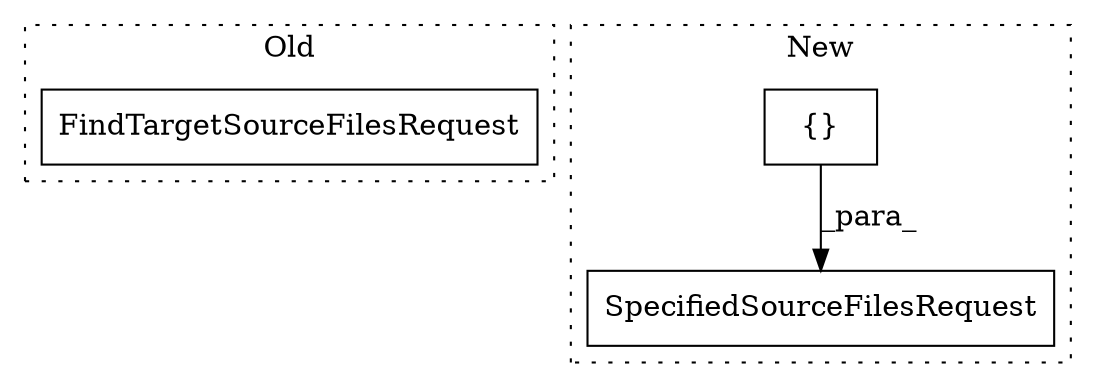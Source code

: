 digraph G {
subgraph cluster0 {
1 [label="FindTargetSourceFilesRequest" a="32" s="3439,3487" l="29,1" shape="box"];
label = "Old";
style="dotted";
}
subgraph cluster1 {
2 [label="SpecifiedSourceFilesRequest" a="32" s="3450,3508" l="28,1" shape="box"];
3 [label="{}" a="4" s="3487,3507" l="1,1" shape="box"];
label = "New";
style="dotted";
}
3 -> 2 [label="_para_"];
}